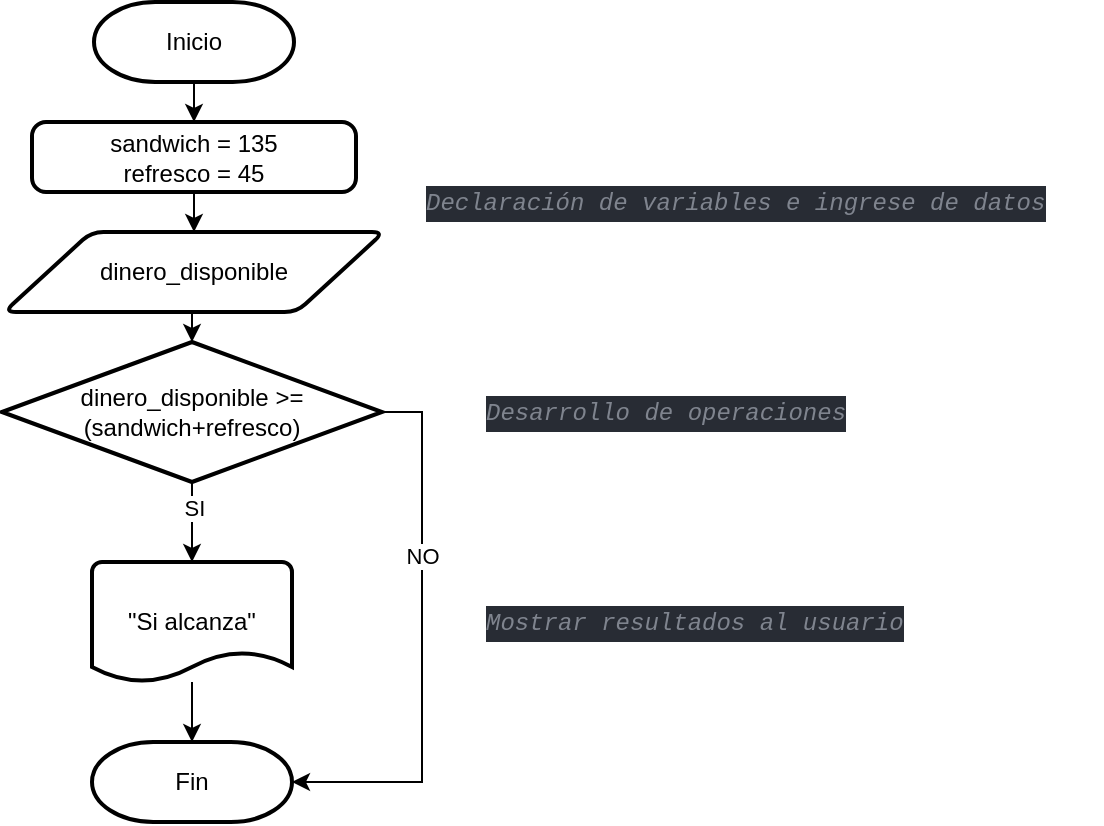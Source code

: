 <mxfile version="20.2.6" type="github">
  <diagram id="U5qsDX5XsF3UERbF2JVi" name="Page-1">
    <mxGraphModel dx="896" dy="496" grid="1" gridSize="10" guides="1" tooltips="1" connect="1" arrows="1" fold="1" page="1" pageScale="1" pageWidth="827" pageHeight="1169" math="0" shadow="0">
      <root>
        <mxCell id="0" />
        <mxCell id="1" parent="0" />
        <mxCell id="50R7UgXfB15LJJjq8Gai-1" value="Inicio" style="strokeWidth=2;html=1;shape=mxgraph.flowchart.terminator;whiteSpace=wrap;" vertex="1" parent="1">
          <mxGeometry x="246" y="50" width="100" height="40" as="geometry" />
        </mxCell>
        <mxCell id="50R7UgXfB15LJJjq8Gai-2" style="edgeStyle=orthogonalEdgeStyle;rounded=0;orthogonalLoop=1;jettySize=auto;html=1;exitX=0.5;exitY=1;exitDx=0;exitDy=0;entryX=0.5;entryY=0;entryDx=0;entryDy=0;entryPerimeter=0;" edge="1" parent="1" source="50R7UgXfB15LJJjq8Gai-3" target="50R7UgXfB15LJJjq8Gai-10">
          <mxGeometry relative="1" as="geometry" />
        </mxCell>
        <mxCell id="50R7UgXfB15LJJjq8Gai-3" value="dinero_disponible" style="shape=parallelogram;html=1;strokeWidth=2;perimeter=parallelogramPerimeter;whiteSpace=wrap;rounded=1;arcSize=12;size=0.23;" vertex="1" parent="1">
          <mxGeometry x="201" y="165" width="190" height="40" as="geometry" />
        </mxCell>
        <mxCell id="50R7UgXfB15LJJjq8Gai-4" value="Fin" style="strokeWidth=2;html=1;shape=mxgraph.flowchart.terminator;whiteSpace=wrap;" vertex="1" parent="1">
          <mxGeometry x="245" y="420" width="100" height="40" as="geometry" />
        </mxCell>
        <mxCell id="50R7UgXfB15LJJjq8Gai-5" value="" style="endArrow=classic;html=1;rounded=0;exitX=0.5;exitY=1;exitDx=0;exitDy=0;exitPerimeter=0;entryX=0.5;entryY=0;entryDx=0;entryDy=0;" edge="1" parent="1" source="50R7UgXfB15LJJjq8Gai-1" target="50R7UgXfB15LJJjq8Gai-19">
          <mxGeometry width="50" height="50" relative="1" as="geometry">
            <mxPoint x="126" y="250" as="sourcePoint" />
            <mxPoint x="176" y="200" as="targetPoint" />
          </mxGeometry>
        </mxCell>
        <mxCell id="50R7UgXfB15LJJjq8Gai-6" style="edgeStyle=orthogonalEdgeStyle;rounded=0;orthogonalLoop=1;jettySize=auto;html=1;exitX=0.5;exitY=1;exitDx=0;exitDy=0;exitPerimeter=0;entryX=0.5;entryY=0;entryDx=0;entryDy=0;entryPerimeter=0;" edge="1" parent="1" source="50R7UgXfB15LJJjq8Gai-10" target="50R7UgXfB15LJJjq8Gai-22">
          <mxGeometry relative="1" as="geometry">
            <mxPoint x="176" y="360" as="targetPoint" />
          </mxGeometry>
        </mxCell>
        <mxCell id="50R7UgXfB15LJJjq8Gai-7" value="SI" style="edgeLabel;html=1;align=center;verticalAlign=middle;resizable=0;points=[];" vertex="1" connectable="0" parent="50R7UgXfB15LJJjq8Gai-6">
          <mxGeometry x="-0.349" y="1" relative="1" as="geometry">
            <mxPoint as="offset" />
          </mxGeometry>
        </mxCell>
        <mxCell id="50R7UgXfB15LJJjq8Gai-8" style="edgeStyle=orthogonalEdgeStyle;rounded=0;orthogonalLoop=1;jettySize=auto;html=1;exitX=1;exitY=0.5;exitDx=0;exitDy=0;exitPerimeter=0;entryX=1;entryY=0.5;entryDx=0;entryDy=0;entryPerimeter=0;" edge="1" parent="1" source="50R7UgXfB15LJJjq8Gai-10" target="50R7UgXfB15LJJjq8Gai-4">
          <mxGeometry relative="1" as="geometry">
            <mxPoint x="402" y="385" as="targetPoint" />
            <Array as="points">
              <mxPoint x="410" y="255" />
              <mxPoint x="410" y="440" />
            </Array>
          </mxGeometry>
        </mxCell>
        <mxCell id="50R7UgXfB15LJJjq8Gai-9" value="NO" style="edgeLabel;html=1;align=center;verticalAlign=middle;resizable=0;points=[];" vertex="1" connectable="0" parent="50R7UgXfB15LJJjq8Gai-8">
          <mxGeometry x="-0.323" relative="1" as="geometry">
            <mxPoint as="offset" />
          </mxGeometry>
        </mxCell>
        <mxCell id="50R7UgXfB15LJJjq8Gai-10" value="dinero_disponible &amp;gt;= (sandwich+refresco)" style="strokeWidth=2;html=1;shape=mxgraph.flowchart.decision;whiteSpace=wrap;" vertex="1" parent="1">
          <mxGeometry x="200" y="220" width="190" height="70" as="geometry" />
        </mxCell>
        <mxCell id="50R7UgXfB15LJJjq8Gai-13" value="&lt;div style=&quot;font-style: normal; font-variant-caps: normal; font-weight: normal; letter-spacing: normal; text-align: start; text-indent: 0px; text-transform: none; word-spacing: 0px; -webkit-text-stroke-width: 0px; text-decoration: none; color: rgb(171, 178, 191); background-color: rgb(40, 44, 52); font-family: &amp;quot;Fira Code&amp;quot;, &amp;quot;Menlo for Powerline&amp;quot;, Menlo, Monaco, &amp;quot;Courier New&amp;quot;, monospace; font-size: 12px; line-height: 18px;&quot;&gt;&lt;div&gt;&lt;span style=&quot;color: rgb(127, 132, 142); font-style: italic;&quot;&gt;Mostrar resultados al usuario&lt;/span&gt;&lt;/div&gt;&lt;/div&gt;" style="text;whiteSpace=wrap;html=1;" vertex="1" parent="1">
          <mxGeometry x="440" y="345" width="240" height="30" as="geometry" />
        </mxCell>
        <mxCell id="50R7UgXfB15LJJjq8Gai-14" value="&lt;div style=&quot;font-style: normal; font-variant-caps: normal; font-weight: normal; letter-spacing: normal; text-align: start; text-indent: 0px; text-transform: none; word-spacing: 0px; -webkit-text-stroke-width: 0px; text-decoration: none; color: rgb(171, 178, 191); background-color: rgb(40, 44, 52); font-family: &amp;quot;Fira Code&amp;quot;, &amp;quot;Menlo for Powerline&amp;quot;, Menlo, Monaco, &amp;quot;Courier New&amp;quot;, monospace; font-size: 12px; line-height: 18px;&quot;&gt;&lt;div&gt;&lt;span style=&quot;color: rgb(127, 132, 142); font-style: italic;&quot;&gt;Desarrollo de operaciones&lt;/span&gt;&lt;/div&gt;&lt;/div&gt;" style="text;whiteSpace=wrap;html=1;" vertex="1" parent="1">
          <mxGeometry x="440" y="240" width="210" height="30" as="geometry" />
        </mxCell>
        <mxCell id="50R7UgXfB15LJJjq8Gai-17" value="&lt;meta charset=&quot;utf-8&quot;&gt;&lt;div style=&quot;font-style: normal; font-variant-caps: normal; font-weight: normal; letter-spacing: normal; text-align: start; text-indent: 0px; text-transform: none; word-spacing: 0px; -webkit-text-stroke-width: 0px; text-decoration: none; color: rgb(171, 178, 191); background-color: rgb(40, 44, 52); font-family: &amp;quot;Fira Code&amp;quot;, &amp;quot;Menlo for Powerline&amp;quot;, Menlo, Monaco, &amp;quot;Courier New&amp;quot;, monospace; font-size: 12px; line-height: 18px;&quot;&gt;&lt;div&gt;&lt;span style=&quot;color: rgb(127, 132, 142); font-style: italic;&quot;&gt;Declaración de variables e ingrese de datos&lt;/span&gt;&lt;/div&gt;&lt;/div&gt;" style="text;whiteSpace=wrap;html=1;" vertex="1" parent="1">
          <mxGeometry x="410" y="135" width="340" height="30" as="geometry" />
        </mxCell>
        <mxCell id="50R7UgXfB15LJJjq8Gai-18" style="edgeStyle=orthogonalEdgeStyle;rounded=0;orthogonalLoop=1;jettySize=auto;html=1;exitX=0.5;exitY=1;exitDx=0;exitDy=0;entryX=0.5;entryY=0;entryDx=0;entryDy=0;" edge="1" parent="1" source="50R7UgXfB15LJJjq8Gai-19" target="50R7UgXfB15LJJjq8Gai-3">
          <mxGeometry relative="1" as="geometry" />
        </mxCell>
        <mxCell id="50R7UgXfB15LJJjq8Gai-19" value="sandwich = 135&lt;br&gt;refresco = 45" style="rounded=1;whiteSpace=wrap;html=1;absoluteArcSize=1;arcSize=14;strokeWidth=2;" vertex="1" parent="1">
          <mxGeometry x="215" y="110" width="162" height="35" as="geometry" />
        </mxCell>
        <mxCell id="50R7UgXfB15LJJjq8Gai-24" value="" style="edgeStyle=orthogonalEdgeStyle;rounded=0;orthogonalLoop=1;jettySize=auto;html=1;" edge="1" parent="1" source="50R7UgXfB15LJJjq8Gai-22" target="50R7UgXfB15LJJjq8Gai-4">
          <mxGeometry relative="1" as="geometry" />
        </mxCell>
        <mxCell id="50R7UgXfB15LJJjq8Gai-22" value="&quot;Si alcanza&quot;" style="strokeWidth=2;html=1;shape=mxgraph.flowchart.document2;whiteSpace=wrap;size=0.25;" vertex="1" parent="1">
          <mxGeometry x="245" y="330" width="100" height="60" as="geometry" />
        </mxCell>
      </root>
    </mxGraphModel>
  </diagram>
</mxfile>
